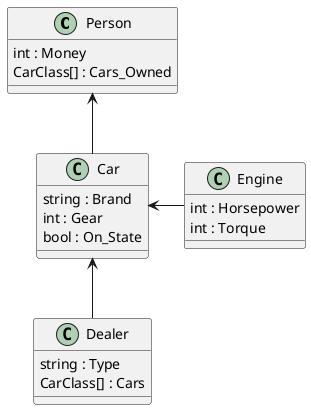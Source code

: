 @startuml Classes


class Person {
    int : Money
    CarClass[] : Cars_Owned
}

class Dealer {
    string : Type
    CarClass[] : Cars
}

class Car {
    string : Brand
    int : Gear
    bool : On_State
}

class Engine {
    int : Horsepower
    int : Torque
}



Engine -left-> Car
Dealer -up-> Car

Car -up-> Person

@enduml